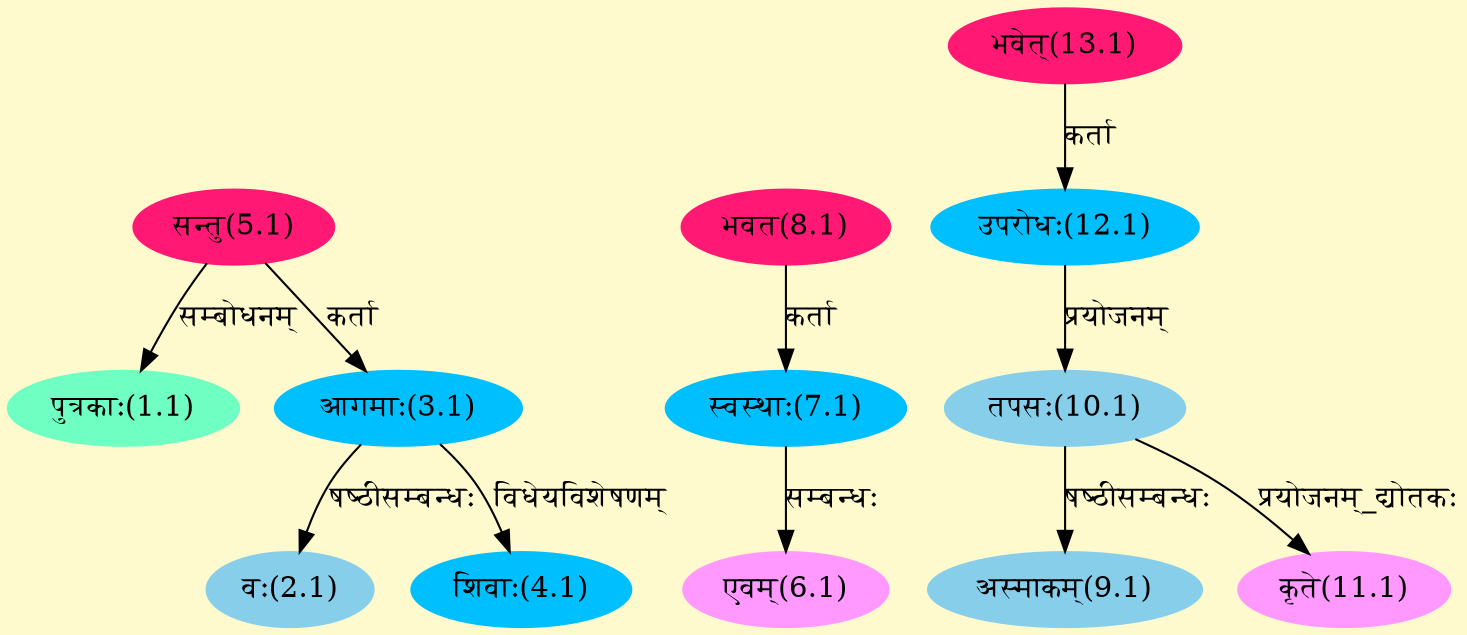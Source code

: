 digraph G{
rankdir=BT;
 compound=true;
 bgcolor="lemonchiffon1";
Node1_1 [style=filled, color="#6FFFC3" label = "पुत्रकाः(1.1)"]
Node5_1 [style=filled, color="#FF1975" label = "सन्तु(5.1)"]
Node2_1 [style=filled, color="#87CEEB" label = "वः(2.1)"]
Node3_1 [style=filled, color="#00BFFF" label = "आगमाः(3.1)"]
Node4_1 [style=filled, color="#00BFFF" label = "शिवाः(4.1)"]
Node6_1 [style=filled, color="#FF99FF" label = "एवम्(6.1)"]
Node7_1 [style=filled, color="#00BFFF" label = "स्वस्थाः(7.1)"]
Node8_1 [style=filled, color="#FF1975" label = "भवत(8.1)"]
Node [style=filled, color="" label = "()"]
Node9_1 [style=filled, color="#87CEEB" label = "अस्माकम्(9.1)"]
Node10_1 [style=filled, color="#87CEEB" label = "तपसः(10.1)"]
Node12_1 [style=filled, color="#00BFFF" label = "उपरोधः(12.1)"]
Node11_1 [style=filled, color="#FF99FF" label = "कृते(11.1)"]
Node13_1 [style=filled, color="#FF1975" label = "भवेत्(13.1)"]
/* Start of Relations section */

Node1_1 -> Node5_1 [  label="सम्बोधनम्"  dir="back" ]
Node2_1 -> Node3_1 [  label="षष्ठीसम्बन्धः"  dir="back" ]
Node3_1 -> Node5_1 [  label="कर्ता"  dir="back" ]
Node4_1 -> Node3_1 [  label="विधेयविशेषणम्"  dir="back" ]
Node6_1 -> Node7_1 [  label="सम्बन्धः"  dir="back" ]
Node7_1 -> Node8_1 [  label="कर्ता"  dir="back" ]
Node9_1 -> Node10_1 [  label="षष्ठीसम्बन्धः"  dir="back" ]
Node10_1 -> Node12_1 [  label="प्रयोजनम्"  dir="back" ]
Node11_1 -> Node10_1 [  label="प्रयोजनम्_द्योतकः"  dir="back" ]
Node12_1 -> Node13_1 [  label="कर्ता"  dir="back" ]
}
